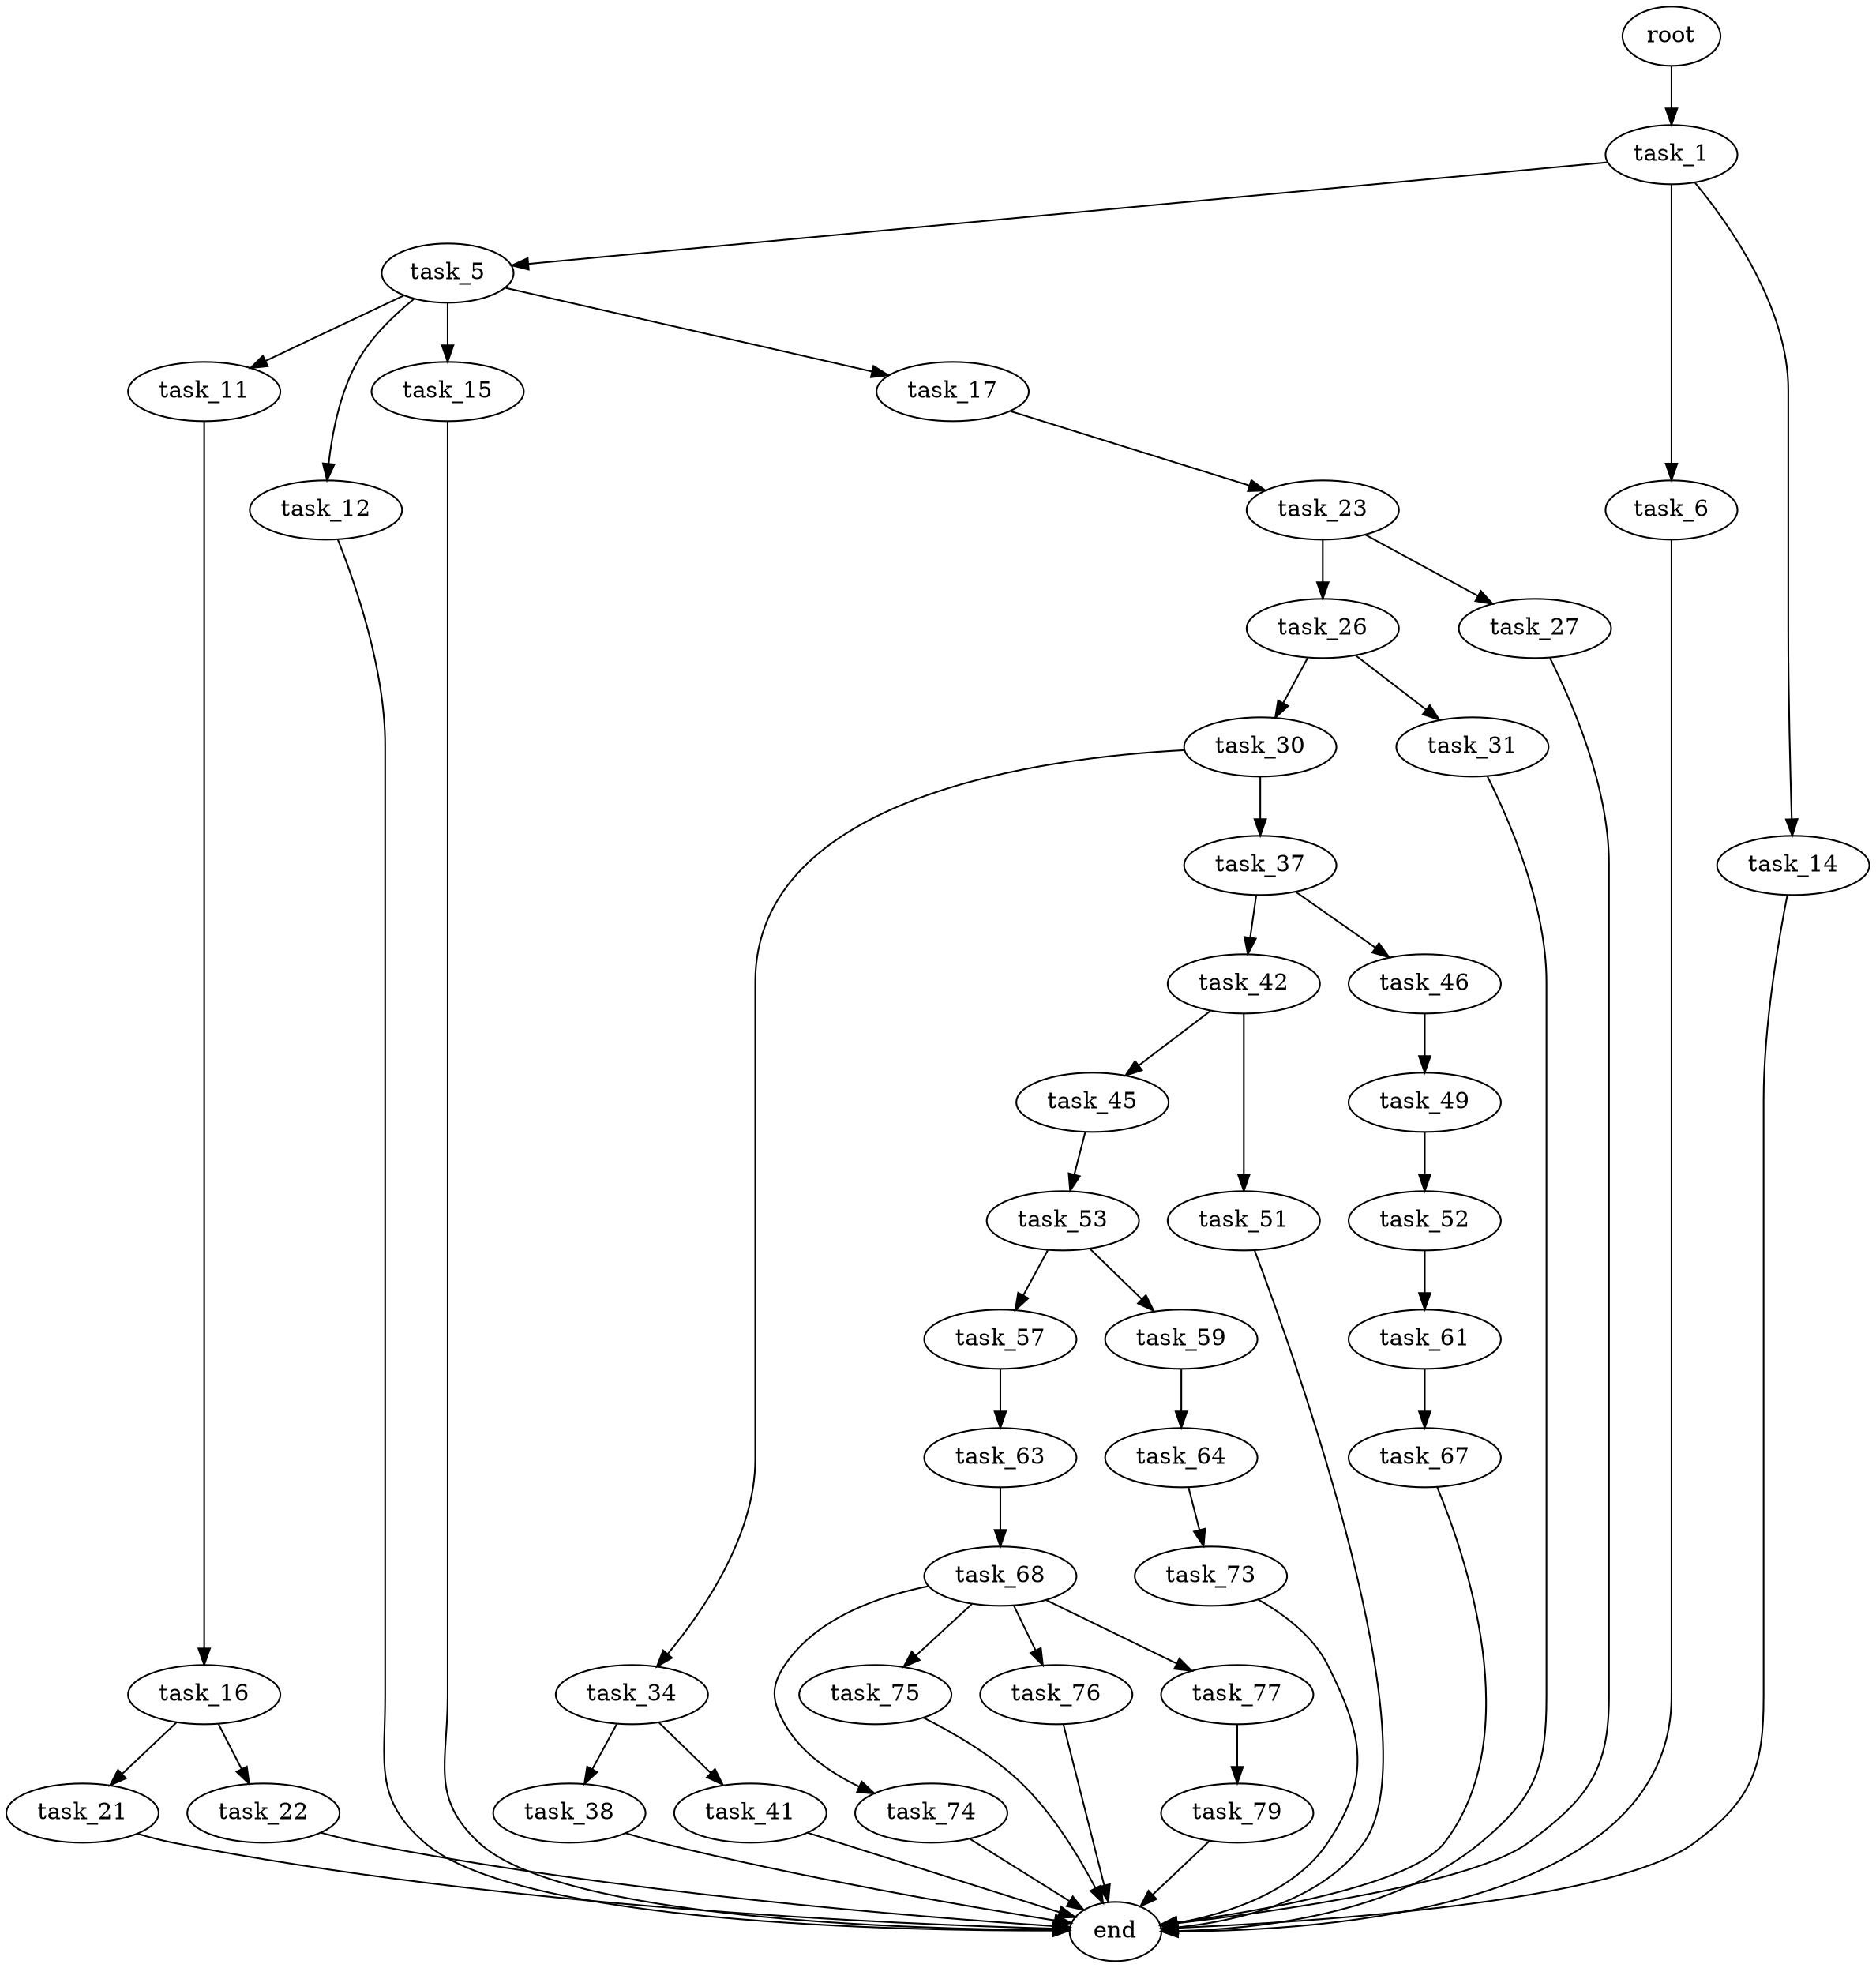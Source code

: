 digraph G {
  root [size="0.000000"];
  task_1 [size="437237527012.000000"];
  task_5 [size="743666265757.000000"];
  task_6 [size="15929726975.000000"];
  task_14 [size="34819405845.000000"];
  task_11 [size="231928233984.000000"];
  task_12 [size="782757789696.000000"];
  task_15 [size="13943759550.000000"];
  task_17 [size="8589934592.000000"];
  end [size="0.000000"];
  task_16 [size="368293445632.000000"];
  task_21 [size="302228349800.000000"];
  task_22 [size="375651950960.000000"];
  task_23 [size="20587371942.000000"];
  task_26 [size="68719476736.000000"];
  task_27 [size="549755813888.000000"];
  task_30 [size="231143543681.000000"];
  task_31 [size="205558478828.000000"];
  task_34 [size="77642724406.000000"];
  task_37 [size="368293445632.000000"];
  task_38 [size="121960224480.000000"];
  task_41 [size="68719476736.000000"];
  task_42 [size="155084675304.000000"];
  task_46 [size="11729989662.000000"];
  task_45 [size="14850240806.000000"];
  task_51 [size="3534504762.000000"];
  task_53 [size="24735172900.000000"];
  task_49 [size="28991029248.000000"];
  task_52 [size="549755813888.000000"];
  task_61 [size="92162532948.000000"];
  task_57 [size="87836729424.000000"];
  task_59 [size="13300796701.000000"];
  task_63 [size="68719476736.000000"];
  task_64 [size="26544217750.000000"];
  task_67 [size="150775885536.000000"];
  task_68 [size="1039236406.000000"];
  task_73 [size="308199432897.000000"];
  task_74 [size="436656104582.000000"];
  task_75 [size="68719476736.000000"];
  task_76 [size="4241276787.000000"];
  task_77 [size="15464476608.000000"];
  task_79 [size="11960056239.000000"];

  root -> task_1 [size="1.000000"];
  task_1 -> task_5 [size="536870912.000000"];
  task_1 -> task_6 [size="536870912.000000"];
  task_1 -> task_14 [size="536870912.000000"];
  task_5 -> task_11 [size="679477248.000000"];
  task_5 -> task_12 [size="679477248.000000"];
  task_5 -> task_15 [size="679477248.000000"];
  task_5 -> task_17 [size="679477248.000000"];
  task_6 -> end [size="1.000000"];
  task_14 -> end [size="1.000000"];
  task_11 -> task_16 [size="301989888.000000"];
  task_12 -> end [size="1.000000"];
  task_15 -> end [size="1.000000"];
  task_17 -> task_23 [size="33554432.000000"];
  task_16 -> task_21 [size="411041792.000000"];
  task_16 -> task_22 [size="411041792.000000"];
  task_21 -> end [size="1.000000"];
  task_22 -> end [size="1.000000"];
  task_23 -> task_26 [size="536870912.000000"];
  task_23 -> task_27 [size="536870912.000000"];
  task_26 -> task_30 [size="134217728.000000"];
  task_26 -> task_31 [size="134217728.000000"];
  task_27 -> end [size="1.000000"];
  task_30 -> task_34 [size="411041792.000000"];
  task_30 -> task_37 [size="411041792.000000"];
  task_31 -> end [size="1.000000"];
  task_34 -> task_38 [size="75497472.000000"];
  task_34 -> task_41 [size="75497472.000000"];
  task_37 -> task_42 [size="411041792.000000"];
  task_37 -> task_46 [size="411041792.000000"];
  task_38 -> end [size="1.000000"];
  task_41 -> end [size="1.000000"];
  task_42 -> task_45 [size="536870912.000000"];
  task_42 -> task_51 [size="536870912.000000"];
  task_46 -> task_49 [size="209715200.000000"];
  task_45 -> task_53 [size="301989888.000000"];
  task_51 -> end [size="1.000000"];
  task_53 -> task_57 [size="536870912.000000"];
  task_53 -> task_59 [size="536870912.000000"];
  task_49 -> task_52 [size="75497472.000000"];
  task_52 -> task_61 [size="536870912.000000"];
  task_61 -> task_67 [size="134217728.000000"];
  task_57 -> task_63 [size="134217728.000000"];
  task_59 -> task_64 [size="411041792.000000"];
  task_63 -> task_68 [size="134217728.000000"];
  task_64 -> task_73 [size="838860800.000000"];
  task_67 -> end [size="1.000000"];
  task_68 -> task_74 [size="33554432.000000"];
  task_68 -> task_75 [size="33554432.000000"];
  task_68 -> task_76 [size="33554432.000000"];
  task_68 -> task_77 [size="33554432.000000"];
  task_73 -> end [size="1.000000"];
  task_74 -> end [size="1.000000"];
  task_75 -> end [size="1.000000"];
  task_76 -> end [size="1.000000"];
  task_77 -> task_79 [size="411041792.000000"];
  task_79 -> end [size="1.000000"];
}
